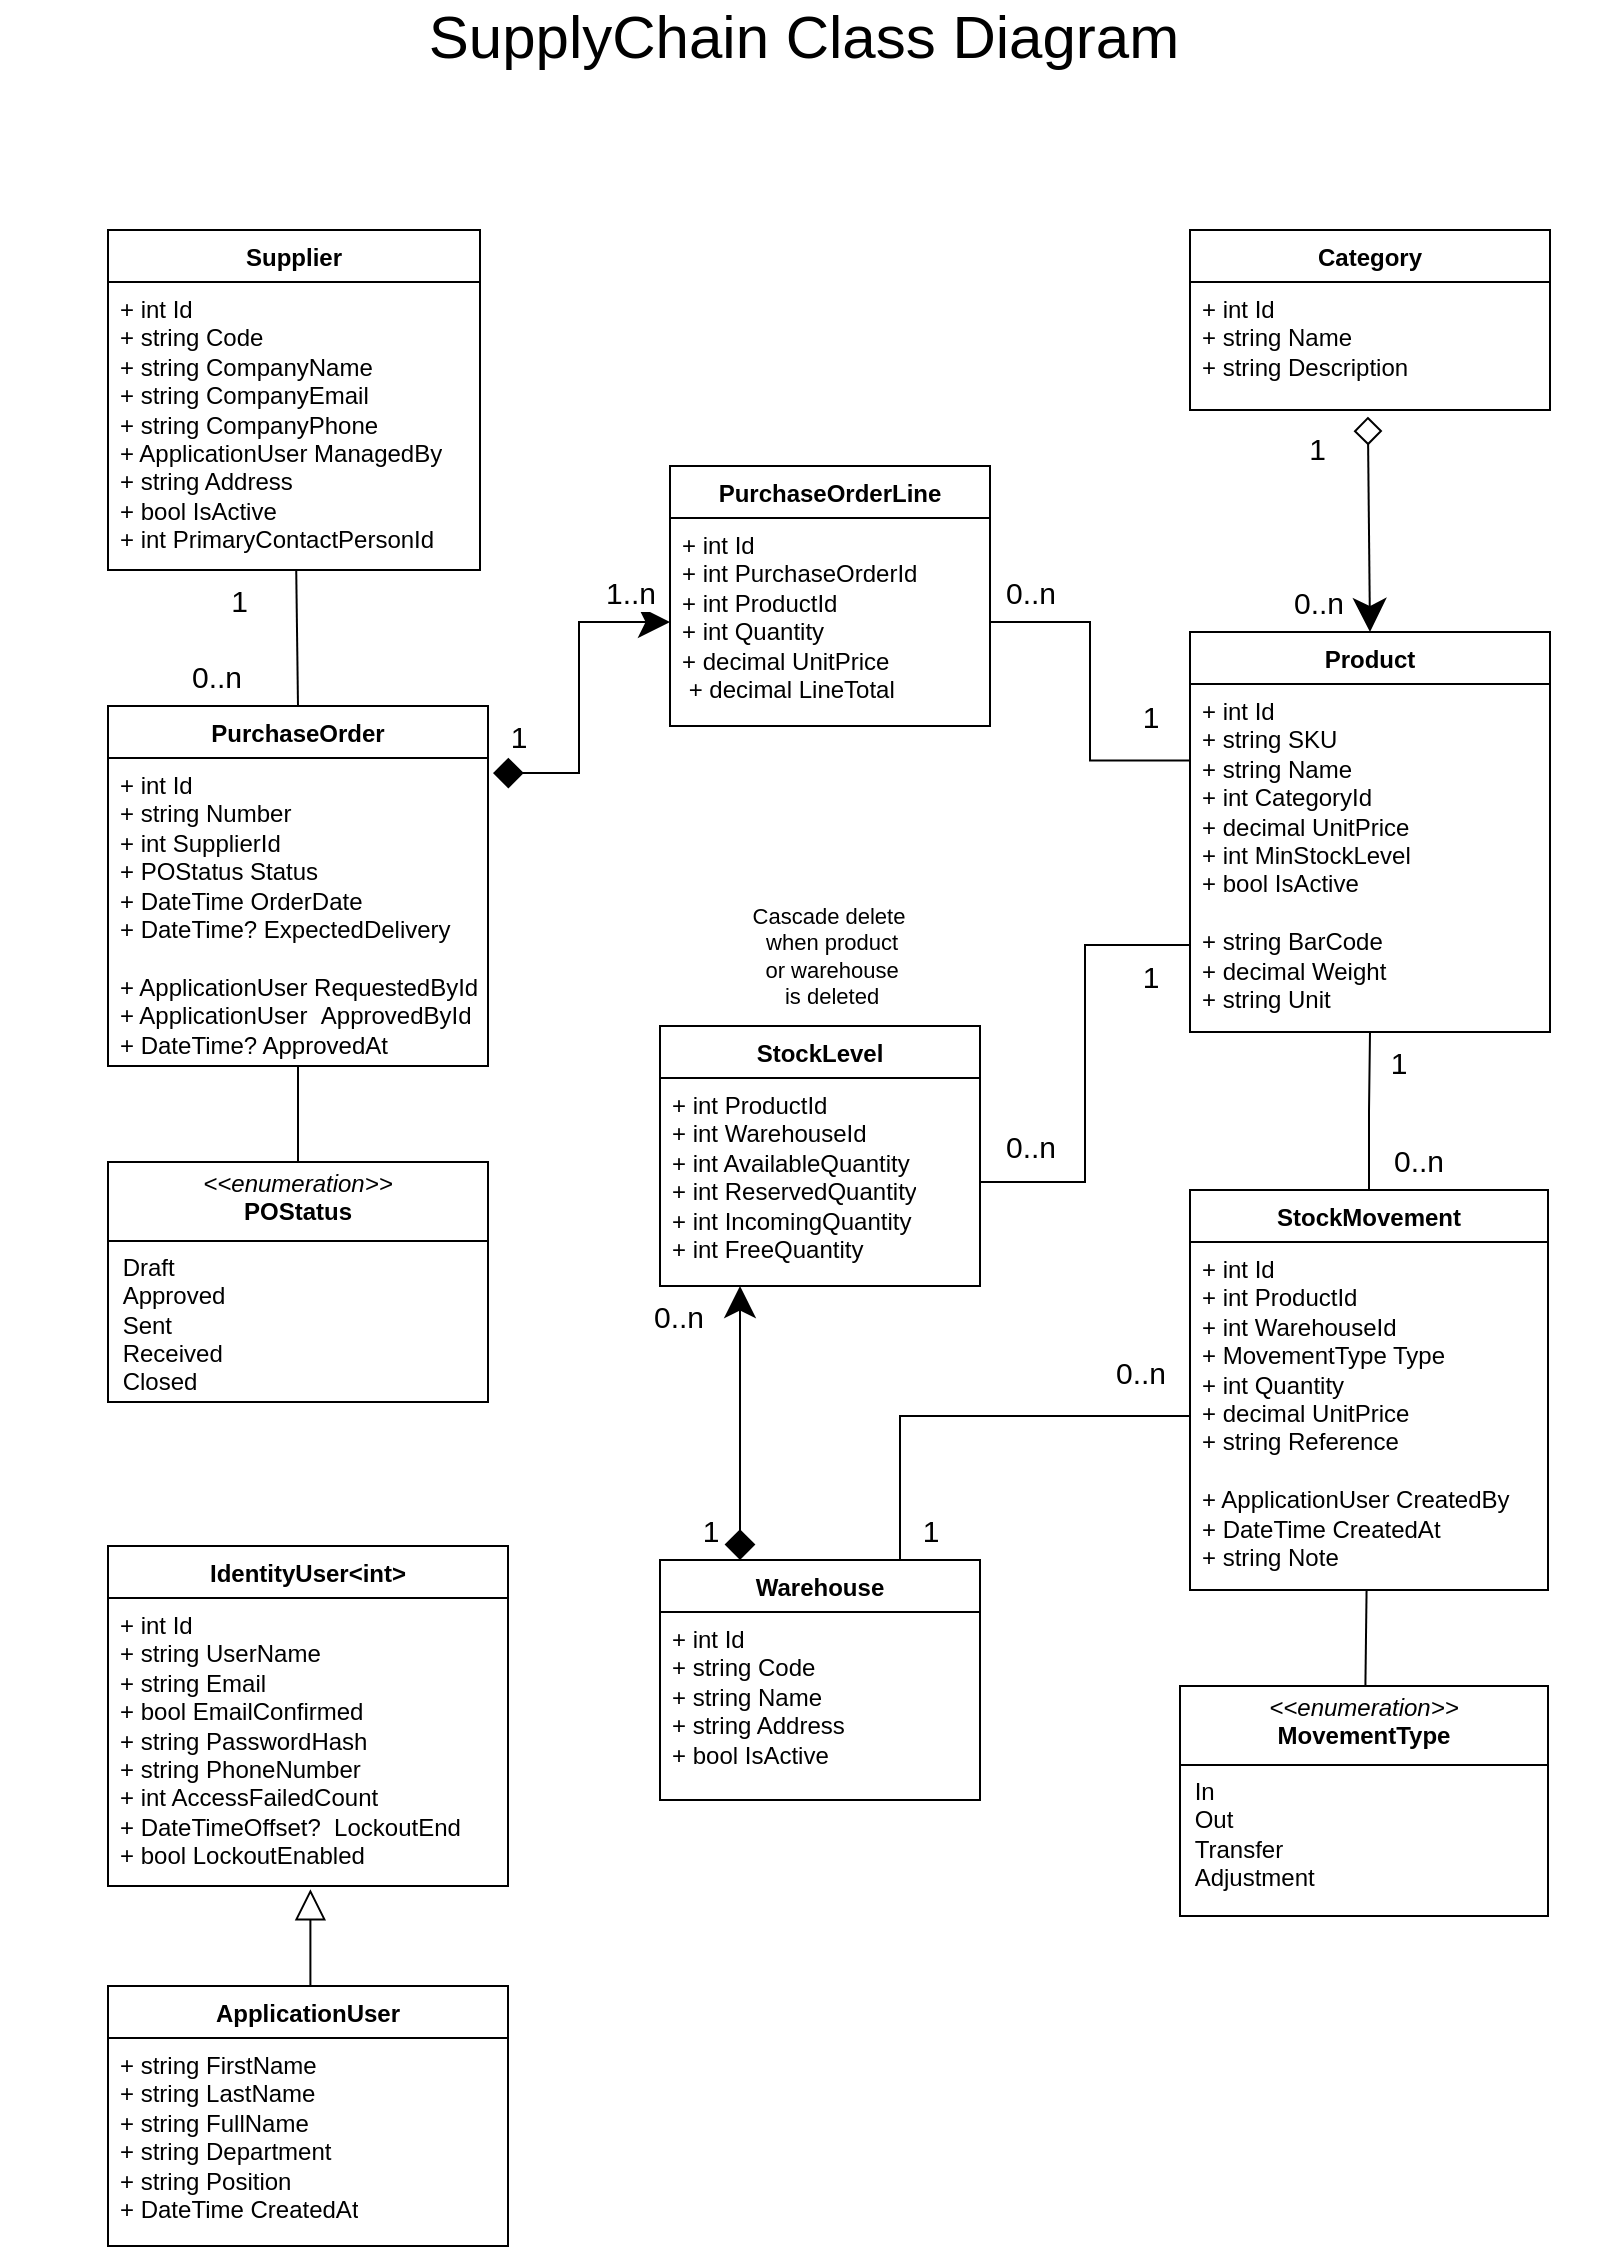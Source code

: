 <mxfile version="28.1.2">
  <diagram name="Stránka-1" id="3ECBYt1Akm8Gu6lS4_qU">
    <mxGraphModel dx="1042" dy="626" grid="1" gridSize="10" guides="1" tooltips="1" connect="1" arrows="1" fold="1" page="1" pageScale="1" pageWidth="827" pageHeight="1169" math="0" shadow="0">
      <root>
        <mxCell id="0" />
        <mxCell id="1" parent="0" />
        <mxCell id="0xW9OlzO76VTZIBYIPO4-1" value="Category&lt;div&gt;&lt;br&gt;&lt;/div&gt;" style="swimlane;fontStyle=1;align=center;verticalAlign=top;childLayout=stackLayout;horizontal=1;startSize=26;horizontalStack=0;resizeParent=1;resizeParentMax=0;resizeLast=0;collapsible=1;marginBottom=0;whiteSpace=wrap;html=1;" parent="1" vertex="1">
          <mxGeometry x="601" y="142" width="180" height="90" as="geometry" />
        </mxCell>
        <mxCell id="0xW9OlzO76VTZIBYIPO4-2" value="+ int Id&lt;div&gt;+ string Name&lt;/div&gt;&lt;div&gt;+ string Description&lt;/div&gt;" style="text;strokeColor=none;fillColor=none;align=left;verticalAlign=top;spacingLeft=4;spacingRight=4;overflow=hidden;rotatable=0;points=[[0,0.5],[1,0.5]];portConstraint=eastwest;whiteSpace=wrap;html=1;" parent="0xW9OlzO76VTZIBYIPO4-1" vertex="1">
          <mxGeometry y="26" width="180" height="64" as="geometry" />
        </mxCell>
        <mxCell id="0xW9OlzO76VTZIBYIPO4-5" value="Product" style="swimlane;fontStyle=1;align=center;verticalAlign=top;childLayout=stackLayout;horizontal=1;startSize=26;horizontalStack=0;resizeParent=1;resizeParentMax=0;resizeLast=0;collapsible=1;marginBottom=0;whiteSpace=wrap;html=1;rounded=0;shadow=0;swimlaneLine=1;glass=0;gradientColor=none;swimlaneFillColor=none;fillColor=default;points=[[0,0,0,0,0],[0,0.25,0,0,0],[0,0.5,0,0,0],[0,0.75,0,0,0],[0,1,0,0,0],[0.01,0.4,0,0,0],[0.25,0,0,0,0],[0.25,1,0,0,0],[0.5,0,0,0,0],[0.5,1,0,0,0],[0.75,0,0,0,0],[0.75,1,0,0,0],[1,0,0,0,0],[1,0.25,0,0,0],[1,0.5,0,0,0],[1,0.75,0,0,0],[1,1,0,0,0]];" parent="1" vertex="1">
          <mxGeometry x="601" y="343" width="180" height="200" as="geometry">
            <mxRectangle x="254" y="180" width="80" height="30" as="alternateBounds" />
          </mxGeometry>
        </mxCell>
        <mxCell id="0xW9OlzO76VTZIBYIPO4-6" value="+ int Id&lt;div&gt;+ string SKU&lt;/div&gt;&lt;div&gt;+ string Name&lt;/div&gt;&lt;div&gt;+ int CategoryId&lt;/div&gt;&lt;div&gt;+ decimal UnitPrice&lt;/div&gt;&lt;div&gt;+ int MinStockLevel&lt;/div&gt;&lt;div&gt;+ bool IsActive&lt;/div&gt;&lt;div&gt;&lt;br&gt;&lt;/div&gt;&lt;div&gt;+ string BarCode&lt;/div&gt;&lt;div&gt;+ decimal Weight&lt;/div&gt;&lt;div&gt;+ string Unit&lt;/div&gt;" style="text;strokeColor=none;fillColor=none;align=left;verticalAlign=top;spacingLeft=4;spacingRight=4;overflow=hidden;rotatable=0;portConstraint=eastwest;whiteSpace=wrap;html=1;points=[[0,0,0,0,0],[0,0.22,0,0,0],[0,0.5,0,0,0],[0,0.75,0,0,0],[0,1,0,0,0],[0.25,0,0,0,0],[0.25,1,0,0,0],[0.5,0,0,0,0],[0.5,1,0,0,0],[0.75,0,0,0,0],[0.75,1,0,0,0],[1,0,0,0,0],[1,0.25,0,0,0],[1,0.5,0,0,0],[1,0.75,0,0,0],[1,1,0,0,0]];" parent="0xW9OlzO76VTZIBYIPO4-5" vertex="1">
          <mxGeometry y="26" width="180" height="174" as="geometry" />
        </mxCell>
        <mxCell id="0xW9OlzO76VTZIBYIPO4-19" value="Warehouse" style="swimlane;fontStyle=1;align=center;verticalAlign=top;childLayout=stackLayout;horizontal=1;startSize=26;horizontalStack=0;resizeParent=1;resizeParentMax=0;resizeLast=0;collapsible=1;marginBottom=0;whiteSpace=wrap;html=1;" parent="1" vertex="1">
          <mxGeometry x="336" y="807" width="160" height="120" as="geometry" />
        </mxCell>
        <mxCell id="0xW9OlzO76VTZIBYIPO4-20" value="+ int Id&lt;div&gt;+ string Code&lt;/div&gt;&lt;div&gt;+ string Name&lt;/div&gt;&lt;div&gt;+ string Address&lt;/div&gt;&lt;div&gt;+ bool IsActive&lt;/div&gt;" style="text;strokeColor=none;fillColor=none;align=left;verticalAlign=top;spacingLeft=4;spacingRight=4;overflow=hidden;rotatable=0;portConstraint=eastwest;whiteSpace=wrap;html=1;" parent="0xW9OlzO76VTZIBYIPO4-19" vertex="1">
          <mxGeometry y="26" width="160" height="94" as="geometry" />
        </mxCell>
        <mxCell id="0xW9OlzO76VTZIBYIPO4-84" value="" style="rounded=0;orthogonalLoop=1;jettySize=auto;html=1;endArrow=none;endFill=0;" parent="1" source="0xW9OlzO76VTZIBYIPO4-23" target="0xW9OlzO76VTZIBYIPO4-83" edge="1">
          <mxGeometry relative="1" as="geometry" />
        </mxCell>
        <mxCell id="0xW9OlzO76VTZIBYIPO4-23" value="StockMovement" style="swimlane;fontStyle=1;align=center;verticalAlign=top;childLayout=stackLayout;horizontal=1;startSize=26;horizontalStack=0;resizeParent=1;resizeParentMax=0;resizeLast=0;collapsible=1;marginBottom=0;whiteSpace=wrap;html=1;" parent="1" vertex="1">
          <mxGeometry x="601" y="622" width="179" height="200" as="geometry" />
        </mxCell>
        <mxCell id="0xW9OlzO76VTZIBYIPO4-24" value="+ int Id&lt;div&gt;+ int ProductId&lt;/div&gt;&lt;div&gt;+ int WarehouseId&lt;/div&gt;&lt;div&gt;+ MovementType Type&lt;/div&gt;&lt;div&gt;+ int Quantity&lt;/div&gt;&lt;div&gt;+ decimal UnitPrice&lt;/div&gt;&lt;div&gt;+ string Reference&lt;/div&gt;&lt;div&gt;&lt;br&gt;&lt;/div&gt;&lt;div&gt;+ ApplicationUser CreatedBy&lt;/div&gt;&lt;div&gt;+ DateTime CreatedAt&lt;/div&gt;&lt;div&gt;+ string Note&lt;/div&gt;" style="text;strokeColor=none;fillColor=none;align=left;verticalAlign=top;spacingLeft=4;spacingRight=4;overflow=hidden;rotatable=0;portConstraint=eastwest;whiteSpace=wrap;html=1;" parent="0xW9OlzO76VTZIBYIPO4-23" vertex="1">
          <mxGeometry y="26" width="179" height="174" as="geometry" />
        </mxCell>
        <mxCell id="0xW9OlzO76VTZIBYIPO4-27" value="StockLevel" style="swimlane;fontStyle=1;align=center;verticalAlign=top;childLayout=stackLayout;horizontal=1;startSize=26;horizontalStack=0;resizeParent=1;resizeParentMax=0;resizeLast=0;collapsible=1;marginBottom=0;whiteSpace=wrap;html=1;" parent="1" vertex="1">
          <mxGeometry x="336" y="540" width="160" height="130" as="geometry" />
        </mxCell>
        <mxCell id="0xW9OlzO76VTZIBYIPO4-28" value="+ int ProductId&lt;div&gt;+ int WarehouseId&lt;/div&gt;&lt;div&gt;+ int AvailableQuantity&lt;/div&gt;&lt;div&gt;+ int ReservedQuantity&lt;/div&gt;&lt;div&gt;+ int IncomingQuantity&lt;/div&gt;&lt;div&gt;+ int FreeQuantity&lt;/div&gt;" style="text;strokeColor=none;fillColor=none;align=left;verticalAlign=top;spacingLeft=4;spacingRight=4;overflow=hidden;rotatable=0;portConstraint=eastwest;whiteSpace=wrap;html=1;" parent="0xW9OlzO76VTZIBYIPO4-27" vertex="1">
          <mxGeometry y="26" width="160" height="104" as="geometry" />
        </mxCell>
        <mxCell id="0xW9OlzO76VTZIBYIPO4-37" value="" style="endArrow=diamond;html=1;endSize=12;startArrow=classic;startSize=14;startFill=1;rounded=0;exitX=0.5;exitY=0;exitDx=0;exitDy=0;entryX=0.494;entryY=1.052;entryDx=0;entryDy=0;entryPerimeter=0;endFill=0;" parent="1" source="0xW9OlzO76VTZIBYIPO4-5" target="0xW9OlzO76VTZIBYIPO4-2" edge="1">
          <mxGeometry relative="1" as="geometry">
            <mxPoint x="732.48" y="354.61" as="sourcePoint" />
            <mxPoint x="723.12" y="202.274" as="targetPoint" />
          </mxGeometry>
        </mxCell>
        <mxCell id="0xW9OlzO76VTZIBYIPO4-38" value="0..n" style="edgeLabel;resizable=0;html=1;align=left;verticalAlign=top;fontSize=15;" parent="0xW9OlzO76VTZIBYIPO4-37" connectable="0" vertex="1">
          <mxGeometry x="-1" relative="1" as="geometry">
            <mxPoint x="-40" y="-30" as="offset" />
          </mxGeometry>
        </mxCell>
        <mxCell id="0xW9OlzO76VTZIBYIPO4-39" value="1" style="edgeLabel;resizable=0;html=1;align=right;verticalAlign=top;fontSize=15;" parent="0xW9OlzO76VTZIBYIPO4-37" connectable="0" vertex="1">
          <mxGeometry x="1" relative="1" as="geometry">
            <mxPoint x="-20" as="offset" />
          </mxGeometry>
        </mxCell>
        <mxCell id="1F_dheuV0Rj39qT8WG0c-7" style="shape=connector;rounded=0;orthogonalLoop=1;jettySize=auto;html=1;entryX=0.5;entryY=0;entryDx=0;entryDy=0;strokeColor=default;align=center;verticalAlign=middle;fontFamily=Helvetica;fontSize=11;fontColor=default;labelBackgroundColor=default;startSize=13;endArrow=none;endSize=13;endFill=0;startArrow=none;startFill=0;" parent="1" source="0xW9OlzO76VTZIBYIPO4-46" target="0xW9OlzO76VTZIBYIPO4-50" edge="1">
          <mxGeometry relative="1" as="geometry" />
        </mxCell>
        <mxCell id="0xW9OlzO76VTZIBYIPO4-46" value="&lt;div&gt;Supplier&lt;/div&gt;" style="swimlane;fontStyle=1;align=center;verticalAlign=top;childLayout=stackLayout;horizontal=1;startSize=26;horizontalStack=0;resizeParent=1;resizeParentMax=0;resizeLast=0;collapsible=1;marginBottom=0;whiteSpace=wrap;html=1;" parent="1" vertex="1">
          <mxGeometry x="60" y="142" width="186" height="170" as="geometry" />
        </mxCell>
        <mxCell id="0xW9OlzO76VTZIBYIPO4-47" value="+ int Id&lt;div&gt;+ string Code&lt;/div&gt;&lt;div&gt;+ string CompanyName&lt;/div&gt;&lt;div&gt;+ string CompanyEmail&lt;/div&gt;&lt;div&gt;+ string CompanyPhone&lt;/div&gt;&lt;div&gt;+ ApplicationUser ManagedBy&lt;/div&gt;&lt;div&gt;+ string Address&lt;/div&gt;&lt;div&gt;+ bool IsActive&lt;/div&gt;&lt;div&gt;+ int PrimaryContactPersonId&lt;/div&gt;" style="text;strokeColor=none;fillColor=none;align=left;verticalAlign=top;spacingLeft=4;spacingRight=4;overflow=hidden;rotatable=0;points=[[0,0.5],[1,0.5]];portConstraint=eastwest;whiteSpace=wrap;html=1;" parent="0xW9OlzO76VTZIBYIPO4-46" vertex="1">
          <mxGeometry y="26" width="186" height="144" as="geometry" />
        </mxCell>
        <mxCell id="1F_dheuV0Rj39qT8WG0c-20" style="edgeStyle=orthogonalEdgeStyle;shape=connector;rounded=0;orthogonalLoop=1;jettySize=auto;html=1;entryX=0.5;entryY=0;entryDx=0;entryDy=0;strokeColor=default;align=center;verticalAlign=middle;fontFamily=Helvetica;fontSize=11;fontColor=default;labelBackgroundColor=default;startSize=13;endArrow=none;endSize=13;endFill=0;" parent="1" source="0xW9OlzO76VTZIBYIPO4-50" target="0xW9OlzO76VTZIBYIPO4-86" edge="1">
          <mxGeometry relative="1" as="geometry" />
        </mxCell>
        <mxCell id="0xW9OlzO76VTZIBYIPO4-50" value="&lt;div&gt;PurchaseOrder&lt;/div&gt;" style="swimlane;fontStyle=1;align=center;verticalAlign=top;childLayout=stackLayout;horizontal=1;startSize=26;horizontalStack=0;resizeParent=1;resizeParentMax=0;resizeLast=0;collapsible=1;marginBottom=0;whiteSpace=wrap;html=1;" parent="1" vertex="1">
          <mxGeometry x="60" y="380" width="190" height="180" as="geometry" />
        </mxCell>
        <mxCell id="0xW9OlzO76VTZIBYIPO4-51" value="+ int Id&lt;div&gt;+ string Number&lt;/div&gt;&lt;div&gt;+ int SupplierId&lt;/div&gt;&lt;div&gt;+ POStatus Status&lt;/div&gt;&lt;div&gt;+ DateTime OrderDate&lt;/div&gt;&lt;div&gt;+ DateTime? ExpectedDelivery&lt;/div&gt;&lt;div&gt;&lt;br&gt;&lt;/div&gt;&lt;div&gt;+ ApplicationUser RequestedById&lt;/div&gt;&lt;div&gt;+ ApplicationUser&amp;nbsp;&amp;nbsp;ApprovedById&lt;/div&gt;&lt;div&gt;+ DateTime? ApprovedAt&lt;/div&gt;" style="text;strokeColor=none;fillColor=none;align=left;verticalAlign=top;spacingLeft=4;spacingRight=4;overflow=hidden;rotatable=0;portConstraint=eastwest;whiteSpace=wrap;html=1;" parent="0xW9OlzO76VTZIBYIPO4-50" vertex="1">
          <mxGeometry y="26" width="190" height="154" as="geometry" />
        </mxCell>
        <mxCell id="0xW9OlzO76VTZIBYIPO4-57" value="&lt;div&gt;PurchaseOrderLine&lt;/div&gt;" style="swimlane;fontStyle=1;align=center;verticalAlign=top;childLayout=stackLayout;horizontal=1;startSize=26;horizontalStack=0;resizeParent=1;resizeParentMax=0;resizeLast=0;collapsible=1;marginBottom=0;whiteSpace=wrap;html=1;" parent="1" vertex="1">
          <mxGeometry x="341" y="260" width="160" height="130" as="geometry" />
        </mxCell>
        <mxCell id="0xW9OlzO76VTZIBYIPO4-58" value="+ int Id&lt;div&gt;+ int PurchaseOrderId&lt;/div&gt;&lt;div&gt;+ int ProductId&lt;/div&gt;&lt;div&gt;+ int Quantity&lt;/div&gt;&lt;div&gt;+ decimal UnitPrice&lt;/div&gt;&lt;div&gt;&amp;nbsp;+ decimal LineTotal&lt;/div&gt;&lt;div&gt;&lt;br&gt;&lt;/div&gt;" style="text;strokeColor=none;fillColor=none;align=left;verticalAlign=top;spacingLeft=4;spacingRight=4;overflow=hidden;rotatable=0;portConstraint=eastwest;whiteSpace=wrap;html=1;" parent="0xW9OlzO76VTZIBYIPO4-57" vertex="1">
          <mxGeometry y="26" width="160" height="104" as="geometry" />
        </mxCell>
        <mxCell id="0xW9OlzO76VTZIBYIPO4-83" value="&lt;p style=&quot;margin:0px;margin-top:4px;text-align:center;&quot;&gt;&lt;i&gt;&amp;lt;&amp;lt;enumeration&amp;gt;&amp;gt;&lt;/i&gt;&lt;br&gt;&lt;b&gt;MovementType&lt;/b&gt;&lt;/p&gt;&lt;hr size=&quot;1&quot; style=&quot;border-style:solid;&quot;&gt;&lt;p style=&quot;margin:0px;margin-left:4px;&quot;&gt;&amp;nbsp;In&lt;/p&gt;&lt;p style=&quot;margin:0px;margin-left:4px;&quot;&gt;&amp;nbsp;Out&lt;/p&gt;&lt;p style=&quot;margin:0px;margin-left:4px;&quot;&gt;&amp;nbsp;Transfer&lt;/p&gt;&lt;p style=&quot;margin:0px;margin-left:4px;&quot;&gt;&amp;nbsp;Adjustment&lt;br&gt;&lt;br&gt;&lt;/p&gt;&lt;p style=&quot;margin:0px;margin-left:4px;&quot;&gt;&lt;br&gt;&lt;/p&gt;" style="verticalAlign=top;align=left;overflow=fill;html=1;whiteSpace=wrap;" parent="1" vertex="1">
          <mxGeometry x="596" y="870" width="184" height="115" as="geometry" />
        </mxCell>
        <mxCell id="0xW9OlzO76VTZIBYIPO4-86" value="&lt;p style=&quot;margin:0px;margin-top:4px;text-align:center;&quot;&gt;&lt;i&gt;&amp;lt;&amp;lt;enumeration&amp;gt;&amp;gt;&lt;/i&gt;&lt;br&gt;&lt;b&gt;POStatus&lt;/b&gt;&lt;/p&gt;&lt;hr size=&quot;1&quot; style=&quot;border-style:solid;&quot;&gt;&lt;p style=&quot;margin:0px;margin-left:4px;&quot;&gt;&amp;nbsp;Draft&lt;/p&gt;&lt;p style=&quot;margin:0px;margin-left:4px;&quot;&gt;&amp;nbsp;Approved&lt;/p&gt;&lt;p style=&quot;margin:0px;margin-left:4px;&quot;&gt;&amp;nbsp;Sent&lt;/p&gt;&lt;p style=&quot;margin:0px;margin-left:4px;&quot;&gt;&amp;nbsp;Received&lt;/p&gt;&lt;p style=&quot;margin:0px;margin-left:4px;&quot;&gt;&amp;nbsp;Closed&lt;/p&gt;&lt;p style=&quot;margin:0px;margin-left:4px;&quot;&gt;&lt;br&gt;&lt;/p&gt;&lt;p style=&quot;margin:0px;margin-left:4px;&quot;&gt;&lt;br&gt;&lt;/p&gt;" style="verticalAlign=top;align=left;overflow=fill;html=1;whiteSpace=wrap;" parent="1" vertex="1">
          <mxGeometry x="60" y="608" width="190" height="120" as="geometry" />
        </mxCell>
        <mxCell id="0xW9OlzO76VTZIBYIPO4-93" value="&lt;font style=&quot;font-size: 30px;&quot;&gt;SupplyChain Class Diagram&lt;/font&gt;" style="text;html=1;align=center;verticalAlign=middle;whiteSpace=wrap;rounded=0;" parent="1" vertex="1">
          <mxGeometry x="6" y="30" width="804" height="30" as="geometry" />
        </mxCell>
        <mxCell id="6gfgPgd3wrxNlMhkjcmv-1" value="IdentityUser&amp;lt;int&amp;gt;" style="swimlane;fontStyle=1;align=center;verticalAlign=top;childLayout=stackLayout;horizontal=1;startSize=26;horizontalStack=0;resizeParent=1;resizeParentMax=0;resizeLast=0;collapsible=1;marginBottom=0;whiteSpace=wrap;html=1;" parent="1" vertex="1">
          <mxGeometry x="60" y="800" width="200" height="170" as="geometry" />
        </mxCell>
        <mxCell id="6gfgPgd3wrxNlMhkjcmv-2" value="+ int Id&lt;br&gt;+ string UserName&lt;div&gt;+ string Email&lt;/div&gt;&lt;div&gt;+ bool EmailConfirmed&lt;/div&gt;&lt;div&gt;+ string PasswordHash&lt;/div&gt;&lt;div&gt;+ string PhoneNumber&lt;/div&gt;&lt;div&gt;+ int AccessFailedCount&lt;/div&gt;&lt;div&gt;+ DateTimeOffset?&amp;nbsp; LockoutEnd&lt;/div&gt;&lt;div&gt;+ bool LockoutEnabled&lt;/div&gt;" style="text;strokeColor=none;fillColor=none;align=left;verticalAlign=top;spacingLeft=4;spacingRight=4;overflow=hidden;rotatable=0;points=[[0,0.5],[1,0.5]];portConstraint=eastwest;whiteSpace=wrap;html=1;" parent="6gfgPgd3wrxNlMhkjcmv-1" vertex="1">
          <mxGeometry y="26" width="200" height="144" as="geometry" />
        </mxCell>
        <mxCell id="6gfgPgd3wrxNlMhkjcmv-5" value="ApplicationUser" style="swimlane;fontStyle=1;align=center;verticalAlign=top;childLayout=stackLayout;horizontal=1;startSize=26;horizontalStack=0;resizeParent=1;resizeParentMax=0;resizeLast=0;collapsible=1;marginBottom=0;whiteSpace=wrap;html=1;" parent="1" vertex="1">
          <mxGeometry x="60" y="1020" width="200" height="130" as="geometry" />
        </mxCell>
        <mxCell id="6gfgPgd3wrxNlMhkjcmv-6" value="+ string FirstName&lt;div&gt;+ string LastName&lt;/div&gt;&lt;div&gt;+ string FullName&lt;div&gt;&lt;span style=&quot;background-color: transparent; color: light-dark(rgb(0, 0, 0), rgb(255, 255, 255));&quot;&gt;+ string Department&lt;/span&gt;&lt;/div&gt;&lt;/div&gt;&lt;div&gt;+ string Position&lt;/div&gt;&lt;div&gt;+ DateTime CreatedAt&lt;/div&gt;" style="text;strokeColor=none;fillColor=none;align=left;verticalAlign=top;spacingLeft=4;spacingRight=4;overflow=hidden;rotatable=0;points=[[0,0.5],[1,0.5]];portConstraint=eastwest;whiteSpace=wrap;html=1;" parent="6gfgPgd3wrxNlMhkjcmv-5" vertex="1">
          <mxGeometry y="26" width="200" height="104" as="geometry" />
        </mxCell>
        <mxCell id="1F_dheuV0Rj39qT8WG0c-2" style="edgeStyle=orthogonalEdgeStyle;shape=connector;rounded=0;orthogonalLoop=1;jettySize=auto;html=1;exitX=0.5;exitY=0;exitDx=0;exitDy=0;entryX=0.506;entryY=1.011;entryDx=0;entryDy=0;entryPerimeter=0;strokeColor=default;align=center;verticalAlign=middle;fontFamily=Helvetica;fontSize=11;fontColor=default;labelBackgroundColor=default;startSize=13;endArrow=block;endSize=13;endFill=0;" parent="1" source="6gfgPgd3wrxNlMhkjcmv-5" target="6gfgPgd3wrxNlMhkjcmv-2" edge="1">
          <mxGeometry relative="1" as="geometry" />
        </mxCell>
        <mxCell id="1F_dheuV0Rj39qT8WG0c-8" value="0..n" style="edgeLabel;resizable=0;html=1;align=left;verticalAlign=top;fontSize=15;" parent="1" connectable="0" vertex="1">
          <mxGeometry x="100" y="350" as="geometry" />
        </mxCell>
        <mxCell id="1F_dheuV0Rj39qT8WG0c-9" value="1" style="edgeLabel;resizable=0;html=1;align=right;verticalAlign=top;fontSize=15;" parent="1" connectable="0" vertex="1">
          <mxGeometry x="130" y="312" as="geometry" />
        </mxCell>
        <mxCell id="1F_dheuV0Rj39qT8WG0c-18" value="" style="shape=connector;rounded=0;orthogonalLoop=1;jettySize=auto;html=1;strokeColor=default;align=center;verticalAlign=middle;fontFamily=Helvetica;fontSize=11;fontColor=default;labelBackgroundColor=default;startSize=13;endArrow=classic;endSize=13;startArrow=diamond;startFill=1;edgeStyle=orthogonalEdgeStyle;exitX=1.013;exitY=0.049;exitDx=0;exitDy=0;exitPerimeter=0;" parent="1" source="0xW9OlzO76VTZIBYIPO4-51" target="0xW9OlzO76VTZIBYIPO4-58" edge="1">
          <mxGeometry relative="1" as="geometry" />
        </mxCell>
        <mxCell id="1F_dheuV0Rj39qT8WG0c-19" value="" style="shape=connector;rounded=0;orthogonalLoop=1;jettySize=auto;html=1;strokeColor=default;align=center;verticalAlign=middle;fontFamily=Helvetica;fontSize=11;fontColor=default;labelBackgroundColor=default;startSize=13;endArrow=none;endSize=13;startArrow=none;startFill=0;edgeStyle=orthogonalEdgeStyle;entryX=1;entryY=0.5;entryDx=0;entryDy=0;exitX=0;exitY=0.22;exitDx=0;exitDy=0;exitPerimeter=0;endFill=0;" parent="1" source="0xW9OlzO76VTZIBYIPO4-6" target="0xW9OlzO76VTZIBYIPO4-58" edge="1">
          <mxGeometry relative="1" as="geometry">
            <mxPoint x="600" y="418" as="sourcePoint" />
          </mxGeometry>
        </mxCell>
        <mxCell id="1F_dheuV0Rj39qT8WG0c-24" value="1" style="text;html=1;align=center;verticalAlign=middle;resizable=0;points=[];autosize=1;strokeColor=none;fillColor=none;fontFamily=Helvetica;fontSize=15;fontColor=default;labelBackgroundColor=default;" parent="1" vertex="1">
          <mxGeometry x="566" y="500" width="30" height="30" as="geometry" />
        </mxCell>
        <mxCell id="1F_dheuV0Rj39qT8WG0c-25" value="0..n" style="text;html=1;align=center;verticalAlign=middle;resizable=0;points=[];autosize=1;strokeColor=none;fillColor=none;fontFamily=Helvetica;fontSize=15;fontColor=default;labelBackgroundColor=default;" parent="1" vertex="1">
          <mxGeometry x="496" y="585" width="50" height="30" as="geometry" />
        </mxCell>
        <mxCell id="1F_dheuV0Rj39qT8WG0c-26" style="edgeStyle=orthogonalEdgeStyle;shape=connector;rounded=0;orthogonalLoop=1;jettySize=auto;html=1;entryX=0;entryY=0.75;entryDx=0;entryDy=0;entryPerimeter=0;strokeColor=default;align=center;verticalAlign=middle;fontFamily=Helvetica;fontSize=11;fontColor=default;labelBackgroundColor=default;startSize=13;endArrow=none;endSize=13;endFill=0;" parent="1" source="0xW9OlzO76VTZIBYIPO4-28" target="0xW9OlzO76VTZIBYIPO4-6" edge="1">
          <mxGeometry relative="1" as="geometry" />
        </mxCell>
        <mxCell id="1F_dheuV0Rj39qT8WG0c-28" style="edgeStyle=orthogonalEdgeStyle;shape=connector;rounded=0;orthogonalLoop=1;jettySize=auto;html=1;exitX=0.25;exitY=0;exitDx=0;exitDy=0;entryX=0.25;entryY=1;entryDx=0;entryDy=0;strokeColor=default;align=center;verticalAlign=middle;fontFamily=Helvetica;fontSize=11;fontColor=default;labelBackgroundColor=default;startSize=13;endArrow=classic;endSize=13;startArrow=diamond;startFill=1;" parent="1" source="0xW9OlzO76VTZIBYIPO4-19" target="0xW9OlzO76VTZIBYIPO4-28" edge="1">
          <mxGeometry relative="1" as="geometry" />
        </mxCell>
        <mxCell id="1F_dheuV0Rj39qT8WG0c-29" value="0..n" style="text;html=1;align=center;verticalAlign=middle;resizable=0;points=[];autosize=1;strokeColor=none;fillColor=none;fontFamily=Helvetica;fontSize=15;fontColor=default;labelBackgroundColor=default;" parent="1" vertex="1">
          <mxGeometry x="320" y="670" width="50" height="30" as="geometry" />
        </mxCell>
        <mxCell id="1F_dheuV0Rj39qT8WG0c-30" style="edgeStyle=orthogonalEdgeStyle;shape=connector;rounded=0;orthogonalLoop=1;jettySize=auto;html=1;exitX=0;exitY=0.5;exitDx=0;exitDy=0;entryX=0.75;entryY=0;entryDx=0;entryDy=0;strokeColor=default;align=center;verticalAlign=middle;fontFamily=Helvetica;fontSize=11;fontColor=default;labelBackgroundColor=default;startSize=13;endArrow=none;endSize=13;startArrow=none;startFill=0;endFill=0;" parent="1" source="0xW9OlzO76VTZIBYIPO4-24" target="0xW9OlzO76VTZIBYIPO4-19" edge="1">
          <mxGeometry relative="1" as="geometry" />
        </mxCell>
        <mxCell id="1F_dheuV0Rj39qT8WG0c-31" value="1" style="text;html=1;align=center;verticalAlign=middle;resizable=0;points=[];autosize=1;strokeColor=none;fillColor=none;fontFamily=Helvetica;fontSize=15;fontColor=default;labelBackgroundColor=default;" parent="1" vertex="1">
          <mxGeometry x="456" y="777" width="30" height="30" as="geometry" />
        </mxCell>
        <mxCell id="1F_dheuV0Rj39qT8WG0c-32" value="0..n" style="text;html=1;align=center;verticalAlign=middle;resizable=0;points=[];autosize=1;strokeColor=none;fillColor=none;fontFamily=Helvetica;fontSize=15;fontColor=default;labelBackgroundColor=default;" parent="1" vertex="1">
          <mxGeometry x="551" y="698" width="50" height="30" as="geometry" />
        </mxCell>
        <mxCell id="1F_dheuV0Rj39qT8WG0c-33" value="1" style="text;html=1;align=center;verticalAlign=middle;resizable=0;points=[];autosize=1;strokeColor=none;fillColor=none;fontFamily=Helvetica;fontSize=15;fontColor=default;labelBackgroundColor=default;" parent="1" vertex="1">
          <mxGeometry x="346" y="777" width="30" height="30" as="geometry" />
        </mxCell>
        <mxCell id="1F_dheuV0Rj39qT8WG0c-34" value="1" style="text;html=1;align=center;verticalAlign=middle;resizable=0;points=[];autosize=1;strokeColor=none;fillColor=none;fontFamily=Helvetica;fontSize=15;fontColor=default;labelBackgroundColor=default;" parent="1" vertex="1">
          <mxGeometry x="250" y="380" width="30" height="30" as="geometry" />
        </mxCell>
        <mxCell id="1F_dheuV0Rj39qT8WG0c-35" value="1" style="text;html=1;align=center;verticalAlign=middle;resizable=0;points=[];autosize=1;strokeColor=none;fillColor=none;fontFamily=Helvetica;fontSize=15;fontColor=default;labelBackgroundColor=default;" parent="1" vertex="1">
          <mxGeometry x="566" y="370" width="30" height="30" as="geometry" />
        </mxCell>
        <mxCell id="1F_dheuV0Rj39qT8WG0c-36" value="0..n" style="text;html=1;align=center;verticalAlign=middle;resizable=0;points=[];autosize=1;strokeColor=none;fillColor=none;fontFamily=Helvetica;fontSize=15;fontColor=default;labelBackgroundColor=default;" parent="1" vertex="1">
          <mxGeometry x="496" y="308" width="50" height="30" as="geometry" />
        </mxCell>
        <mxCell id="1F_dheuV0Rj39qT8WG0c-37" value="1..n" style="text;html=1;align=center;verticalAlign=middle;resizable=0;points=[];autosize=1;strokeColor=none;fillColor=none;fontFamily=Helvetica;fontSize=15;fontColor=default;labelBackgroundColor=default;" parent="1" vertex="1">
          <mxGeometry x="296" y="308" width="50" height="30" as="geometry" />
        </mxCell>
        <mxCell id="hPSMjcNAUXXC3GqsQEQQ-1" style="edgeStyle=orthogonalEdgeStyle;rounded=0;orthogonalLoop=1;jettySize=auto;html=1;entryX=0.5;entryY=1;entryDx=0;entryDy=0;entryPerimeter=0;startSize=13;endSize=13;startArrow=none;startFill=0;endArrow=none;endFill=0;" edge="1" parent="1" source="0xW9OlzO76VTZIBYIPO4-23" target="0xW9OlzO76VTZIBYIPO4-6">
          <mxGeometry relative="1" as="geometry" />
        </mxCell>
        <mxCell id="hPSMjcNAUXXC3GqsQEQQ-2" value="1" style="text;html=1;align=center;verticalAlign=middle;resizable=0;points=[];autosize=1;strokeColor=none;fillColor=none;fontFamily=Helvetica;fontSize=15;fontColor=default;labelBackgroundColor=default;" vertex="1" parent="1">
          <mxGeometry x="690" y="543" width="30" height="30" as="geometry" />
        </mxCell>
        <mxCell id="hPSMjcNAUXXC3GqsQEQQ-3" value="0..n" style="text;html=1;align=center;verticalAlign=middle;resizable=0;points=[];autosize=1;strokeColor=none;fillColor=none;fontFamily=Helvetica;fontSize=15;fontColor=default;labelBackgroundColor=default;" vertex="1" parent="1">
          <mxGeometry x="690" y="592" width="50" height="30" as="geometry" />
        </mxCell>
        <mxCell id="hPSMjcNAUXXC3GqsQEQQ-8" value="Cascade delete&lt;div style=&quot;text-wrap-mode: wrap;&quot;&gt;&lt;span style=&quot;text-wrap-mode: nowrap;&quot;&gt;&amp;nbsp;when product&lt;/span&gt;&lt;/div&gt;&lt;div style=&quot;text-wrap-mode: wrap;&quot;&gt;&lt;span style=&quot;text-wrap-mode: nowrap;&quot;&gt;&amp;nbsp;or warehouse&lt;/span&gt;&lt;/div&gt;&lt;div style=&quot;text-wrap-mode: wrap;&quot;&gt;&lt;span style=&quot;text-wrap-mode: nowrap;&quot;&gt;&amp;nbsp;is deleted&lt;/span&gt;&lt;/div&gt;" style="text;html=1;align=center;verticalAlign=middle;resizable=0;points=[];autosize=1;strokeColor=none;fillColor=none;fontFamily=Helvetica;fontSize=11;fontColor=default;labelBackgroundColor=default;" vertex="1" parent="1">
          <mxGeometry x="370" y="470" width="100" height="70" as="geometry" />
        </mxCell>
      </root>
    </mxGraphModel>
  </diagram>
</mxfile>
